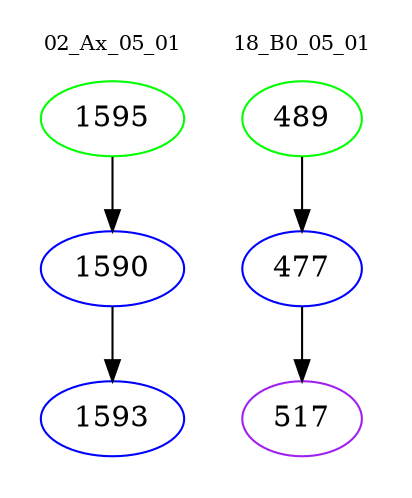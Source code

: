 digraph{
subgraph cluster_0 {
color = white
label = "02_Ax_05_01";
fontsize=10;
T0_1595 [label="1595", color="green"]
T0_1595 -> T0_1590 [color="black"]
T0_1590 [label="1590", color="blue"]
T0_1590 -> T0_1593 [color="black"]
T0_1593 [label="1593", color="blue"]
}
subgraph cluster_1 {
color = white
label = "18_B0_05_01";
fontsize=10;
T1_489 [label="489", color="green"]
T1_489 -> T1_477 [color="black"]
T1_477 [label="477", color="blue"]
T1_477 -> T1_517 [color="black"]
T1_517 [label="517", color="purple"]
}
}
